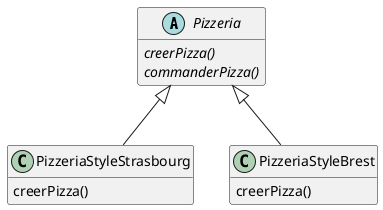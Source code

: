 @startuml

'-----------------------------------
' UML concepts illustrated
' JMB 2014
'-----------------------------------

'hide circle
hide empty members
hide empty methods

abstract class p as "Pizzeria" {
  {abstract} creerPizza()
  {abstract} commanderPizza()
}

class PizzeriaStyleStrasbourg extends p {
  creerPizza()
}

class PizzeriaStyleBrest extends p {
  creerPizza()
}


@enduml
